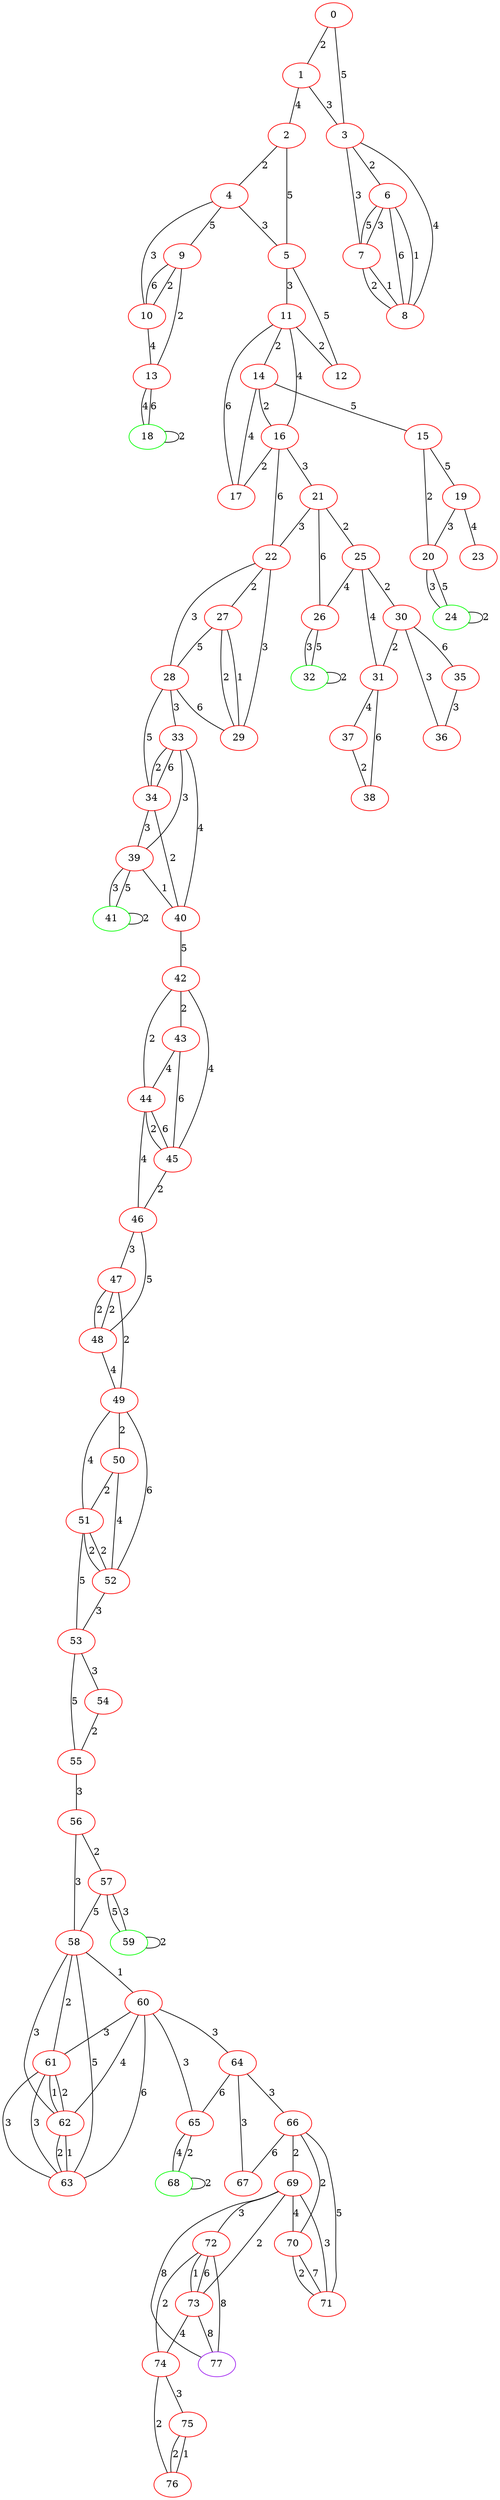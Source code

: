 graph "" {
0 [color=red, weight=1];
1 [color=red, weight=1];
2 [color=red, weight=1];
3 [color=red, weight=1];
4 [color=red, weight=1];
5 [color=red, weight=1];
6 [color=red, weight=1];
7 [color=red, weight=1];
8 [color=red, weight=1];
9 [color=red, weight=1];
10 [color=red, weight=1];
11 [color=red, weight=1];
12 [color=red, weight=1];
13 [color=red, weight=1];
14 [color=red, weight=1];
15 [color=red, weight=1];
16 [color=red, weight=1];
17 [color=red, weight=1];
18 [color=green, weight=2];
19 [color=red, weight=1];
20 [color=red, weight=1];
21 [color=red, weight=1];
22 [color=red, weight=1];
23 [color=red, weight=1];
24 [color=green, weight=2];
25 [color=red, weight=1];
26 [color=red, weight=1];
27 [color=red, weight=1];
28 [color=red, weight=1];
29 [color=red, weight=1];
30 [color=red, weight=1];
31 [color=red, weight=1];
32 [color=green, weight=2];
33 [color=red, weight=1];
34 [color=red, weight=1];
35 [color=red, weight=1];
36 [color=red, weight=1];
37 [color=red, weight=1];
38 [color=red, weight=1];
39 [color=red, weight=1];
40 [color=red, weight=1];
41 [color=green, weight=2];
42 [color=red, weight=1];
43 [color=red, weight=1];
44 [color=red, weight=1];
45 [color=red, weight=1];
46 [color=red, weight=1];
47 [color=red, weight=1];
48 [color=red, weight=1];
49 [color=red, weight=1];
50 [color=red, weight=1];
51 [color=red, weight=1];
52 [color=red, weight=1];
53 [color=red, weight=1];
54 [color=red, weight=1];
55 [color=red, weight=1];
56 [color=red, weight=1];
57 [color=red, weight=1];
58 [color=red, weight=1];
59 [color=green, weight=2];
60 [color=red, weight=1];
61 [color=red, weight=1];
62 [color=red, weight=1];
63 [color=red, weight=1];
64 [color=red, weight=1];
65 [color=red, weight=1];
66 [color=red, weight=1];
67 [color=red, weight=1];
68 [color=green, weight=2];
69 [color=red, weight=1];
70 [color=red, weight=1];
71 [color=red, weight=1];
72 [color=red, weight=1];
73 [color=red, weight=1];
74 [color=red, weight=1];
75 [color=red, weight=1];
76 [color=red, weight=1];
77 [color=purple, weight=4];
0 -- 1  [key=0, label=2];
0 -- 3  [key=0, label=5];
1 -- 2  [key=0, label=4];
1 -- 3  [key=0, label=3];
2 -- 4  [key=0, label=2];
2 -- 5  [key=0, label=5];
3 -- 8  [key=0, label=4];
3 -- 6  [key=0, label=2];
3 -- 7  [key=0, label=3];
4 -- 9  [key=0, label=5];
4 -- 10  [key=0, label=3];
4 -- 5  [key=0, label=3];
5 -- 11  [key=0, label=3];
5 -- 12  [key=0, label=5];
6 -- 8  [key=0, label=6];
6 -- 8  [key=1, label=1];
6 -- 7  [key=0, label=5];
6 -- 7  [key=1, label=3];
7 -- 8  [key=0, label=1];
7 -- 8  [key=1, label=2];
9 -- 10  [key=0, label=6];
9 -- 10  [key=1, label=2];
9 -- 13  [key=0, label=2];
10 -- 13  [key=0, label=4];
11 -- 16  [key=0, label=4];
11 -- 17  [key=0, label=6];
11 -- 12  [key=0, label=2];
11 -- 14  [key=0, label=2];
13 -- 18  [key=0, label=6];
13 -- 18  [key=1, label=4];
14 -- 16  [key=0, label=2];
14 -- 17  [key=0, label=4];
14 -- 15  [key=0, label=5];
15 -- 19  [key=0, label=5];
15 -- 20  [key=0, label=2];
16 -- 17  [key=0, label=2];
16 -- 22  [key=0, label=6];
16 -- 21  [key=0, label=3];
18 -- 18  [key=0, label=2];
19 -- 20  [key=0, label=3];
19 -- 23  [key=0, label=4];
20 -- 24  [key=0, label=3];
20 -- 24  [key=1, label=5];
21 -- 25  [key=0, label=2];
21 -- 26  [key=0, label=6];
21 -- 22  [key=0, label=3];
22 -- 27  [key=0, label=2];
22 -- 28  [key=0, label=3];
22 -- 29  [key=0, label=3];
24 -- 24  [key=0, label=2];
25 -- 26  [key=0, label=4];
25 -- 30  [key=0, label=2];
25 -- 31  [key=0, label=4];
26 -- 32  [key=0, label=3];
26 -- 32  [key=1, label=5];
27 -- 28  [key=0, label=5];
27 -- 29  [key=0, label=2];
27 -- 29  [key=1, label=1];
28 -- 33  [key=0, label=3];
28 -- 34  [key=0, label=5];
28 -- 29  [key=0, label=6];
30 -- 35  [key=0, label=6];
30 -- 36  [key=0, label=3];
30 -- 31  [key=0, label=2];
31 -- 38  [key=0, label=6];
31 -- 37  [key=0, label=4];
32 -- 32  [key=0, label=2];
33 -- 40  [key=0, label=4];
33 -- 34  [key=0, label=6];
33 -- 34  [key=1, label=2];
33 -- 39  [key=0, label=3];
34 -- 40  [key=0, label=2];
34 -- 39  [key=0, label=3];
35 -- 36  [key=0, label=3];
37 -- 38  [key=0, label=2];
39 -- 40  [key=0, label=1];
39 -- 41  [key=0, label=3];
39 -- 41  [key=1, label=5];
40 -- 42  [key=0, label=5];
41 -- 41  [key=0, label=2];
42 -- 43  [key=0, label=2];
42 -- 44  [key=0, label=2];
42 -- 45  [key=0, label=4];
43 -- 44  [key=0, label=4];
43 -- 45  [key=0, label=6];
44 -- 45  [key=0, label=2];
44 -- 45  [key=1, label=6];
44 -- 46  [key=0, label=4];
45 -- 46  [key=0, label=2];
46 -- 48  [key=0, label=5];
46 -- 47  [key=0, label=3];
47 -- 48  [key=0, label=2];
47 -- 48  [key=1, label=2];
47 -- 49  [key=0, label=2];
48 -- 49  [key=0, label=4];
49 -- 50  [key=0, label=2];
49 -- 51  [key=0, label=4];
49 -- 52  [key=0, label=6];
50 -- 51  [key=0, label=2];
50 -- 52  [key=0, label=4];
51 -- 52  [key=0, label=2];
51 -- 52  [key=1, label=2];
51 -- 53  [key=0, label=5];
52 -- 53  [key=0, label=3];
53 -- 54  [key=0, label=3];
53 -- 55  [key=0, label=5];
54 -- 55  [key=0, label=2];
55 -- 56  [key=0, label=3];
56 -- 57  [key=0, label=2];
56 -- 58  [key=0, label=3];
57 -- 58  [key=0, label=5];
57 -- 59  [key=0, label=5];
57 -- 59  [key=1, label=3];
58 -- 60  [key=0, label=1];
58 -- 61  [key=0, label=2];
58 -- 62  [key=0, label=3];
58 -- 63  [key=0, label=5];
59 -- 59  [key=0, label=2];
60 -- 64  [key=0, label=3];
60 -- 65  [key=0, label=3];
60 -- 61  [key=0, label=3];
60 -- 62  [key=0, label=4];
60 -- 63  [key=0, label=6];
61 -- 62  [key=0, label=2];
61 -- 62  [key=1, label=1];
61 -- 63  [key=0, label=3];
61 -- 63  [key=1, label=3];
62 -- 63  [key=0, label=1];
62 -- 63  [key=1, label=2];
64 -- 65  [key=0, label=6];
64 -- 66  [key=0, label=3];
64 -- 67  [key=0, label=3];
65 -- 68  [key=0, label=2];
65 -- 68  [key=1, label=4];
66 -- 67  [key=0, label=6];
66 -- 69  [key=0, label=2];
66 -- 70  [key=0, label=2];
66 -- 71  [key=0, label=5];
68 -- 68  [key=0, label=2];
69 -- 70  [key=0, label=4];
69 -- 71  [key=0, label=3];
69 -- 72  [key=0, label=3];
69 -- 73  [key=0, label=2];
69 -- 77  [key=0, label=8];
70 -- 71  [key=0, label=7];
70 -- 71  [key=1, label=2];
72 -- 73  [key=0, label=6];
72 -- 73  [key=1, label=1];
72 -- 74  [key=0, label=2];
72 -- 77  [key=0, label=8];
73 -- 74  [key=0, label=4];
73 -- 77  [key=0, label=8];
74 -- 75  [key=0, label=3];
74 -- 76  [key=0, label=2];
75 -- 76  [key=0, label=1];
75 -- 76  [key=1, label=2];
}
